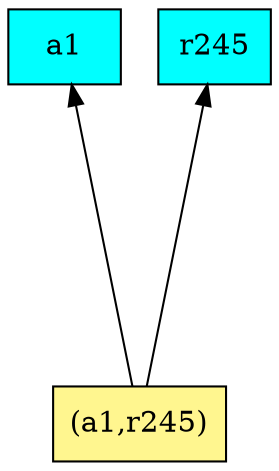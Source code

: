 digraph G {
rankdir=BT;ranksep="2.0";
"(a1,r245)" [shape=record,fillcolor=khaki1,style=filled,label="{(a1,r245)}"];
"a1" [shape=record,fillcolor=cyan,style=filled,label="{a1}"];
"r245" [shape=record,fillcolor=cyan,style=filled,label="{r245}"];
"(a1,r245)" -> "a1"
"(a1,r245)" -> "r245"
}
